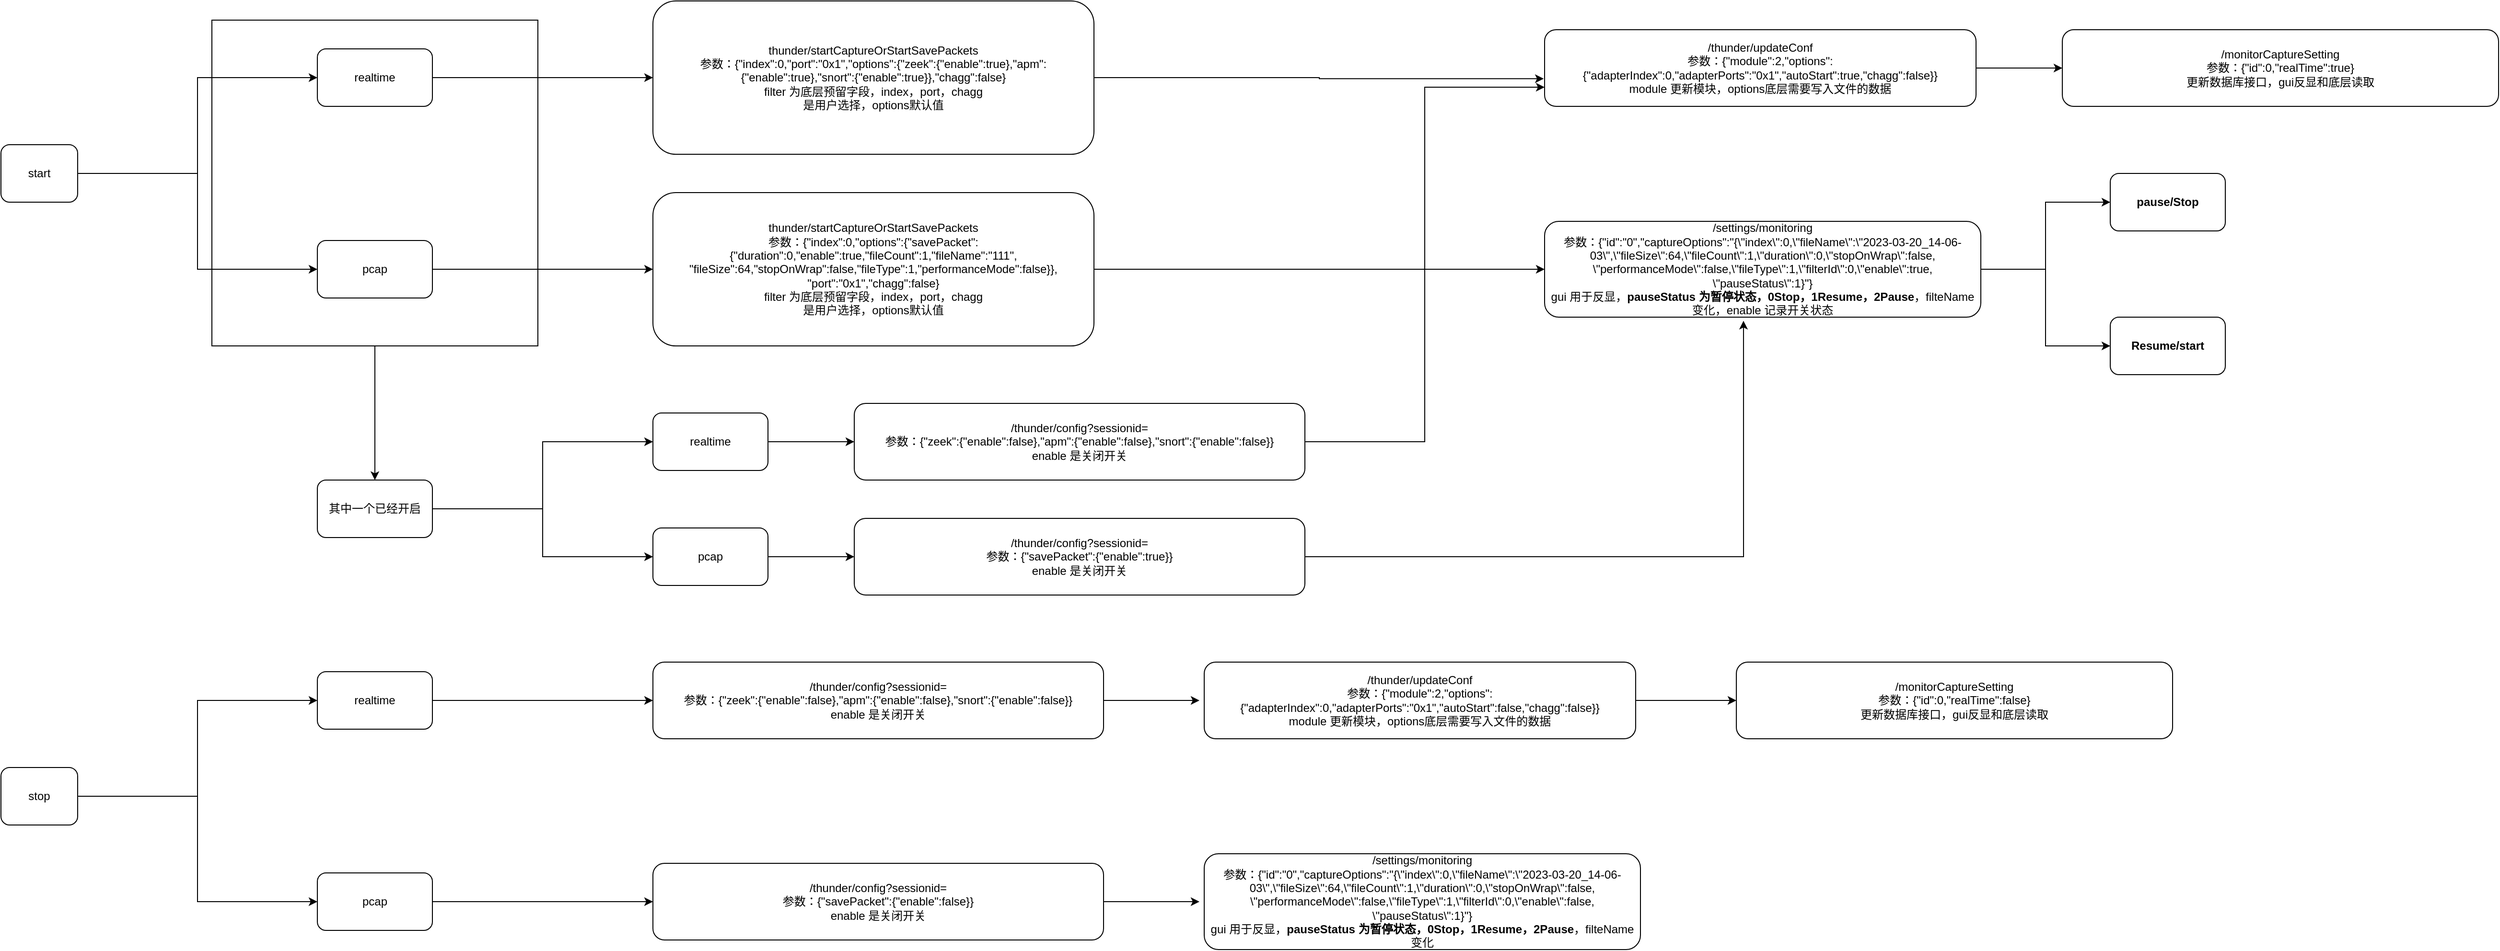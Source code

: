 <mxfile version="21.0.8" type="github">
  <diagram name="第 1 页" id="jvtiP2zmfGhM44auGgzO">
    <mxGraphModel dx="1509" dy="4112" grid="1" gridSize="10" guides="1" tooltips="1" connect="1" arrows="1" fold="1" page="1" pageScale="1" pageWidth="4681" pageHeight="3300" math="0" shadow="0">
      <root>
        <mxCell id="0" />
        <mxCell id="1" parent="0" />
        <mxCell id="kvj7BzMSsoO9JfrWoFW5-56" style="edgeStyle=orthogonalEdgeStyle;rounded=0;orthogonalLoop=1;jettySize=auto;html=1;entryX=0.5;entryY=0;entryDx=0;entryDy=0;" edge="1" parent="1" source="kvj7BzMSsoO9JfrWoFW5-37" target="kvj7BzMSsoO9JfrWoFW5-57">
          <mxGeometry relative="1" as="geometry">
            <mxPoint x="580" y="470" as="targetPoint" />
          </mxGeometry>
        </mxCell>
        <mxCell id="kvj7BzMSsoO9JfrWoFW5-37" value="" style="whiteSpace=wrap;html=1;aspect=fixed;" vertex="1" parent="1">
          <mxGeometry x="380" y="-10" width="340" height="340" as="geometry" />
        </mxCell>
        <mxCell id="kvj7BzMSsoO9JfrWoFW5-32" style="edgeStyle=orthogonalEdgeStyle;rounded=0;orthogonalLoop=1;jettySize=auto;html=1;entryX=0;entryY=0.5;entryDx=0;entryDy=0;" edge="1" parent="1" source="kvj7BzMSsoO9JfrWoFW5-7" target="kvj7BzMSsoO9JfrWoFW5-10">
          <mxGeometry relative="1" as="geometry" />
        </mxCell>
        <mxCell id="kvj7BzMSsoO9JfrWoFW5-33" style="edgeStyle=orthogonalEdgeStyle;rounded=0;orthogonalLoop=1;jettySize=auto;html=1;entryX=0;entryY=0.5;entryDx=0;entryDy=0;" edge="1" parent="1" source="kvj7BzMSsoO9JfrWoFW5-7" target="kvj7BzMSsoO9JfrWoFW5-11">
          <mxGeometry relative="1" as="geometry" />
        </mxCell>
        <mxCell id="kvj7BzMSsoO9JfrWoFW5-7" value="start" style="rounded=1;whiteSpace=wrap;html=1;" vertex="1" parent="1">
          <mxGeometry x="160" y="120" width="80" height="60" as="geometry" />
        </mxCell>
        <mxCell id="kvj7BzMSsoO9JfrWoFW5-18" style="edgeStyle=orthogonalEdgeStyle;rounded=0;orthogonalLoop=1;jettySize=auto;html=1;entryX=0;entryY=0.5;entryDx=0;entryDy=0;" edge="1" parent="1" source="kvj7BzMSsoO9JfrWoFW5-10" target="kvj7BzMSsoO9JfrWoFW5-15">
          <mxGeometry relative="1" as="geometry" />
        </mxCell>
        <mxCell id="kvj7BzMSsoO9JfrWoFW5-10" value="realtime" style="rounded=1;whiteSpace=wrap;html=1;" vertex="1" parent="1">
          <mxGeometry x="490" y="20" width="120" height="60" as="geometry" />
        </mxCell>
        <mxCell id="kvj7BzMSsoO9JfrWoFW5-30" style="edgeStyle=orthogonalEdgeStyle;rounded=0;orthogonalLoop=1;jettySize=auto;html=1;" edge="1" parent="1" source="kvj7BzMSsoO9JfrWoFW5-11" target="kvj7BzMSsoO9JfrWoFW5-22">
          <mxGeometry relative="1" as="geometry" />
        </mxCell>
        <mxCell id="kvj7BzMSsoO9JfrWoFW5-11" value="pcap" style="rounded=1;whiteSpace=wrap;html=1;" vertex="1" parent="1">
          <mxGeometry x="490" y="220" width="120" height="60" as="geometry" />
        </mxCell>
        <mxCell id="kvj7BzMSsoO9JfrWoFW5-75" style="edgeStyle=orthogonalEdgeStyle;rounded=0;orthogonalLoop=1;jettySize=auto;html=1;entryX=-0.002;entryY=0.639;entryDx=0;entryDy=0;entryPerimeter=0;" edge="1" parent="1" source="kvj7BzMSsoO9JfrWoFW5-15" target="kvj7BzMSsoO9JfrWoFW5-16">
          <mxGeometry relative="1" as="geometry">
            <mxPoint x="1750" y="50" as="targetPoint" />
          </mxGeometry>
        </mxCell>
        <mxCell id="kvj7BzMSsoO9JfrWoFW5-15" value="thunder/startCaptureOrStartSavePackets&lt;br&gt;参数：{&quot;index&quot;:0,&quot;port&quot;:&quot;0x1&quot;,&quot;options&quot;:{&quot;zeek&quot;:{&quot;enable&quot;:true},&quot;apm&quot;:{&quot;enable&quot;:true},&quot;snort&quot;:{&quot;enable&quot;:true}},&quot;chagg&quot;:false}&lt;br&gt;filter 为底层预留字段，index，port，chagg&lt;br&gt;是用户选择，options默认值" style="rounded=1;whiteSpace=wrap;html=1;" vertex="1" parent="1">
          <mxGeometry x="840" y="-30" width="460" height="160" as="geometry" />
        </mxCell>
        <mxCell id="kvj7BzMSsoO9JfrWoFW5-76" style="edgeStyle=orthogonalEdgeStyle;rounded=0;orthogonalLoop=1;jettySize=auto;html=1;" edge="1" parent="1" source="kvj7BzMSsoO9JfrWoFW5-16" target="kvj7BzMSsoO9JfrWoFW5-17">
          <mxGeometry relative="1" as="geometry" />
        </mxCell>
        <mxCell id="kvj7BzMSsoO9JfrWoFW5-16" value="/thunder/updateConf&lt;br&gt;参数：{&quot;module&quot;:2,&quot;options&quot;:{&quot;adapterIndex&quot;:0,&quot;adapterPorts&quot;:&quot;0x1&quot;,&quot;autoStart&quot;:true,&quot;chagg&quot;:false}}&lt;br&gt;module 更新模块，options底层需要写入文件的数据" style="rounded=1;whiteSpace=wrap;html=1;" vertex="1" parent="1">
          <mxGeometry x="1770" width="450" height="80" as="geometry" />
        </mxCell>
        <mxCell id="kvj7BzMSsoO9JfrWoFW5-17" value="/monitorCaptureSetting&lt;br&gt;参数：{&quot;id&quot;:0,&quot;realTime&quot;:true}&lt;br&gt;更新数据库接口，gui反显和底层读取" style="rounded=1;whiteSpace=wrap;html=1;" vertex="1" parent="1">
          <mxGeometry x="2310" width="455" height="80" as="geometry" />
        </mxCell>
        <mxCell id="kvj7BzMSsoO9JfrWoFW5-80" style="edgeStyle=orthogonalEdgeStyle;rounded=0;orthogonalLoop=1;jettySize=auto;html=1;" edge="1" parent="1" source="kvj7BzMSsoO9JfrWoFW5-21" target="kvj7BzMSsoO9JfrWoFW5-78">
          <mxGeometry relative="1" as="geometry" />
        </mxCell>
        <mxCell id="kvj7BzMSsoO9JfrWoFW5-83" style="edgeStyle=orthogonalEdgeStyle;rounded=0;orthogonalLoop=1;jettySize=auto;html=1;entryX=0;entryY=0.5;entryDx=0;entryDy=0;" edge="1" parent="1" source="kvj7BzMSsoO9JfrWoFW5-21" target="kvj7BzMSsoO9JfrWoFW5-79">
          <mxGeometry relative="1" as="geometry" />
        </mxCell>
        <mxCell id="kvj7BzMSsoO9JfrWoFW5-21" value="/settings/monitoring&lt;br&gt;参数：{&quot;id&quot;:&quot;0&quot;,&quot;captureOptions&quot;:&quot;{\&quot;index\&quot;:0,\&quot;fileName\&quot;:\&quot;2023-03-20_14-06-03\&quot;,\&quot;fileSize\&quot;:64,\&quot;fileCount\&quot;:1,\&quot;duration\&quot;:0,\&quot;stopOnWrap\&quot;:false,&lt;br&gt;\&quot;performanceMode\&quot;:false,\&quot;fileType\&quot;:1,\&quot;filterId\&quot;:0,\&quot;enable\&quot;:true,&lt;br&gt;\&quot;pauseStatus\&quot;:1}&quot;}&lt;br&gt;gui 用于反显，&lt;b&gt;pauseStatus 为暂停状态，0Stop，1Resume，2Pause&lt;/b&gt;，filteName变化，enable 记录开关状态" style="rounded=1;whiteSpace=wrap;html=1;" vertex="1" parent="1">
          <mxGeometry x="1770" y="200" width="455" height="100" as="geometry" />
        </mxCell>
        <mxCell id="kvj7BzMSsoO9JfrWoFW5-72" style="edgeStyle=orthogonalEdgeStyle;rounded=0;orthogonalLoop=1;jettySize=auto;html=1;entryX=0;entryY=0.5;entryDx=0;entryDy=0;" edge="1" parent="1" source="kvj7BzMSsoO9JfrWoFW5-22" target="kvj7BzMSsoO9JfrWoFW5-21">
          <mxGeometry relative="1" as="geometry" />
        </mxCell>
        <mxCell id="kvj7BzMSsoO9JfrWoFW5-22" value="thunder/startCaptureOrStartSavePackets&lt;br&gt;参数：{&quot;index&quot;:0,&quot;options&quot;:{&quot;savePacket&quot;:{&quot;duration&quot;:0,&quot;enable&quot;:true,&quot;fileCount&quot;:1,&quot;fileName&quot;:&quot;111&quot;,&lt;br&gt;&quot;fileSize&quot;:64,&quot;stopOnWrap&quot;:false,&quot;fileType&quot;:1,&quot;performanceMode&quot;:false}},&lt;br&gt;&quot;port&quot;:&quot;0x1&quot;,&quot;chagg&quot;:false}&lt;br&gt;filter 为底层预留字段，index，port，chagg&lt;br&gt;是用户选择，options默认值" style="rounded=1;whiteSpace=wrap;html=1;" vertex="1" parent="1">
          <mxGeometry x="840" y="170" width="460" height="160" as="geometry" />
        </mxCell>
        <mxCell id="kvj7BzMSsoO9JfrWoFW5-48" style="edgeStyle=orthogonalEdgeStyle;rounded=0;orthogonalLoop=1;jettySize=auto;html=1;" edge="1" parent="1" source="kvj7BzMSsoO9JfrWoFW5-24">
          <mxGeometry relative="1" as="geometry">
            <mxPoint x="1410" y="910" as="targetPoint" />
          </mxGeometry>
        </mxCell>
        <mxCell id="kvj7BzMSsoO9JfrWoFW5-24" value="/thunder/config?sessionid=&lt;br&gt;参数：{&quot;savePacket&quot;:{&quot;enable&quot;:false}}&lt;br&gt;enable 是关闭开关" style="rounded=1;whiteSpace=wrap;html=1;" vertex="1" parent="1">
          <mxGeometry x="840" y="870" width="470" height="80" as="geometry" />
        </mxCell>
        <mxCell id="kvj7BzMSsoO9JfrWoFW5-47" style="edgeStyle=orthogonalEdgeStyle;rounded=0;orthogonalLoop=1;jettySize=auto;html=1;" edge="1" parent="1" source="kvj7BzMSsoO9JfrWoFW5-25">
          <mxGeometry relative="1" as="geometry">
            <mxPoint x="1410" y="700" as="targetPoint" />
          </mxGeometry>
        </mxCell>
        <mxCell id="kvj7BzMSsoO9JfrWoFW5-25" value="/thunder/config?sessionid=&lt;br&gt;参数：{&quot;zeek&quot;:{&quot;enable&quot;:false},&quot;apm&quot;:{&quot;enable&quot;:false},&quot;snort&quot;:{&quot;enable&quot;:false}}&lt;br&gt;enable 是关闭开关" style="rounded=1;whiteSpace=wrap;html=1;" vertex="1" parent="1">
          <mxGeometry x="840" y="660" width="470" height="80" as="geometry" />
        </mxCell>
        <mxCell id="kvj7BzMSsoO9JfrWoFW5-49" style="edgeStyle=orthogonalEdgeStyle;rounded=0;orthogonalLoop=1;jettySize=auto;html=1;entryX=0;entryY=0.5;entryDx=0;entryDy=0;" edge="1" parent="1" source="kvj7BzMSsoO9JfrWoFW5-27" target="kvj7BzMSsoO9JfrWoFW5-28">
          <mxGeometry relative="1" as="geometry" />
        </mxCell>
        <mxCell id="kvj7BzMSsoO9JfrWoFW5-27" value="/thunder/updateConf&lt;br&gt;参数：{&quot;module&quot;:2,&quot;options&quot;:{&quot;adapterIndex&quot;:0,&quot;adapterPorts&quot;:&quot;0x1&quot;,&quot;autoStart&quot;:false,&quot;chagg&quot;:false}}&lt;br&gt;module 更新模块，options底层需要写入文件的数据" style="rounded=1;whiteSpace=wrap;html=1;" vertex="1" parent="1">
          <mxGeometry x="1415" y="660" width="450" height="80" as="geometry" />
        </mxCell>
        <mxCell id="kvj7BzMSsoO9JfrWoFW5-28" value="/monitorCaptureSetting&lt;br&gt;参数：{&quot;id&quot;:0,&quot;realTime&quot;:false}&lt;br&gt;更新数据库接口，gui反显和底层读取" style="rounded=1;whiteSpace=wrap;html=1;" vertex="1" parent="1">
          <mxGeometry x="1970" y="660" width="455" height="80" as="geometry" />
        </mxCell>
        <mxCell id="kvj7BzMSsoO9JfrWoFW5-29" value="/settings/monitoring&lt;br&gt;参数：{&quot;id&quot;:&quot;0&quot;,&quot;captureOptions&quot;:&quot;{\&quot;index\&quot;:0,\&quot;fileName\&quot;:\&quot;2023-03-20_14-06-03\&quot;,\&quot;fileSize\&quot;:64,\&quot;fileCount\&quot;:1,\&quot;duration\&quot;:0,\&quot;stopOnWrap\&quot;:false,&lt;br&gt;\&quot;performanceMode\&quot;:false,\&quot;fileType\&quot;:1,\&quot;filterId\&quot;:0,\&quot;enable\&quot;:false,&lt;br&gt;\&quot;pauseStatus\&quot;:1}&quot;}&lt;br&gt;gui 用于反显，&lt;b&gt;pauseStatus 为暂停状态，0Stop，1Resume，2Pause&lt;/b&gt;，filteName变化" style="rounded=1;whiteSpace=wrap;html=1;" vertex="1" parent="1">
          <mxGeometry x="1415" y="860" width="455" height="100" as="geometry" />
        </mxCell>
        <mxCell id="kvj7BzMSsoO9JfrWoFW5-42" style="edgeStyle=orthogonalEdgeStyle;rounded=0;orthogonalLoop=1;jettySize=auto;html=1;entryX=0;entryY=0.5;entryDx=0;entryDy=0;" edge="1" parent="1" source="kvj7BzMSsoO9JfrWoFW5-39" target="kvj7BzMSsoO9JfrWoFW5-40">
          <mxGeometry relative="1" as="geometry" />
        </mxCell>
        <mxCell id="kvj7BzMSsoO9JfrWoFW5-44" style="edgeStyle=orthogonalEdgeStyle;rounded=0;orthogonalLoop=1;jettySize=auto;html=1;entryX=0;entryY=0.5;entryDx=0;entryDy=0;" edge="1" parent="1" source="kvj7BzMSsoO9JfrWoFW5-39" target="kvj7BzMSsoO9JfrWoFW5-41">
          <mxGeometry relative="1" as="geometry" />
        </mxCell>
        <mxCell id="kvj7BzMSsoO9JfrWoFW5-39" value="stop" style="rounded=1;whiteSpace=wrap;html=1;" vertex="1" parent="1">
          <mxGeometry x="160" y="770" width="80" height="60" as="geometry" />
        </mxCell>
        <mxCell id="kvj7BzMSsoO9JfrWoFW5-45" style="edgeStyle=orthogonalEdgeStyle;rounded=0;orthogonalLoop=1;jettySize=auto;html=1;" edge="1" parent="1" source="kvj7BzMSsoO9JfrWoFW5-40" target="kvj7BzMSsoO9JfrWoFW5-25">
          <mxGeometry relative="1" as="geometry" />
        </mxCell>
        <mxCell id="kvj7BzMSsoO9JfrWoFW5-40" value="realtime" style="rounded=1;whiteSpace=wrap;html=1;" vertex="1" parent="1">
          <mxGeometry x="490" y="670" width="120" height="60" as="geometry" />
        </mxCell>
        <mxCell id="kvj7BzMSsoO9JfrWoFW5-46" style="edgeStyle=orthogonalEdgeStyle;rounded=0;orthogonalLoop=1;jettySize=auto;html=1;" edge="1" parent="1" source="kvj7BzMSsoO9JfrWoFW5-41" target="kvj7BzMSsoO9JfrWoFW5-24">
          <mxGeometry relative="1" as="geometry" />
        </mxCell>
        <mxCell id="kvj7BzMSsoO9JfrWoFW5-41" value="pcap" style="rounded=1;whiteSpace=wrap;html=1;" vertex="1" parent="1">
          <mxGeometry x="490" y="880" width="120" height="60" as="geometry" />
        </mxCell>
        <mxCell id="kvj7BzMSsoO9JfrWoFW5-68" style="edgeStyle=orthogonalEdgeStyle;rounded=0;orthogonalLoop=1;jettySize=auto;html=1;entryX=0;entryY=0.5;entryDx=0;entryDy=0;" edge="1" parent="1" source="kvj7BzMSsoO9JfrWoFW5-57" target="kvj7BzMSsoO9JfrWoFW5-59">
          <mxGeometry relative="1" as="geometry" />
        </mxCell>
        <mxCell id="kvj7BzMSsoO9JfrWoFW5-69" style="edgeStyle=orthogonalEdgeStyle;rounded=0;orthogonalLoop=1;jettySize=auto;html=1;entryX=0;entryY=0.5;entryDx=0;entryDy=0;" edge="1" parent="1" source="kvj7BzMSsoO9JfrWoFW5-57" target="kvj7BzMSsoO9JfrWoFW5-58">
          <mxGeometry relative="1" as="geometry" />
        </mxCell>
        <mxCell id="kvj7BzMSsoO9JfrWoFW5-57" value="其中一个已经开启" style="rounded=1;whiteSpace=wrap;html=1;" vertex="1" parent="1">
          <mxGeometry x="490" y="470" width="120" height="60" as="geometry" />
        </mxCell>
        <mxCell id="kvj7BzMSsoO9JfrWoFW5-70" style="edgeStyle=orthogonalEdgeStyle;rounded=0;orthogonalLoop=1;jettySize=auto;html=1;entryX=0;entryY=0.5;entryDx=0;entryDy=0;" edge="1" parent="1" source="kvj7BzMSsoO9JfrWoFW5-58" target="kvj7BzMSsoO9JfrWoFW5-62">
          <mxGeometry relative="1" as="geometry" />
        </mxCell>
        <mxCell id="kvj7BzMSsoO9JfrWoFW5-58" value="realtime" style="rounded=1;whiteSpace=wrap;html=1;" vertex="1" parent="1">
          <mxGeometry x="840" y="400" width="120" height="60" as="geometry" />
        </mxCell>
        <mxCell id="kvj7BzMSsoO9JfrWoFW5-71" style="edgeStyle=orthogonalEdgeStyle;rounded=0;orthogonalLoop=1;jettySize=auto;html=1;entryX=0;entryY=0.5;entryDx=0;entryDy=0;" edge="1" parent="1" source="kvj7BzMSsoO9JfrWoFW5-59" target="kvj7BzMSsoO9JfrWoFW5-60">
          <mxGeometry relative="1" as="geometry" />
        </mxCell>
        <mxCell id="kvj7BzMSsoO9JfrWoFW5-59" value="pcap" style="rounded=1;whiteSpace=wrap;html=1;" vertex="1" parent="1">
          <mxGeometry x="840" y="520" width="120" height="60" as="geometry" />
        </mxCell>
        <mxCell id="kvj7BzMSsoO9JfrWoFW5-73" style="edgeStyle=orthogonalEdgeStyle;rounded=0;orthogonalLoop=1;jettySize=auto;html=1;entryX=0.456;entryY=1.038;entryDx=0;entryDy=0;entryPerimeter=0;" edge="1" parent="1" source="kvj7BzMSsoO9JfrWoFW5-60" target="kvj7BzMSsoO9JfrWoFW5-21">
          <mxGeometry relative="1" as="geometry" />
        </mxCell>
        <mxCell id="kvj7BzMSsoO9JfrWoFW5-60" value="/thunder/config?sessionid=&lt;br&gt;参数：{&quot;savePacket&quot;:{&quot;enable&quot;:true}}&lt;br&gt;enable 是关闭开关" style="rounded=1;whiteSpace=wrap;html=1;" vertex="1" parent="1">
          <mxGeometry x="1050" y="510" width="470" height="80" as="geometry" />
        </mxCell>
        <mxCell id="kvj7BzMSsoO9JfrWoFW5-74" style="edgeStyle=orthogonalEdgeStyle;rounded=0;orthogonalLoop=1;jettySize=auto;html=1;entryX=0;entryY=0.75;entryDx=0;entryDy=0;" edge="1" parent="1" source="kvj7BzMSsoO9JfrWoFW5-62" target="kvj7BzMSsoO9JfrWoFW5-16">
          <mxGeometry relative="1" as="geometry" />
        </mxCell>
        <mxCell id="kvj7BzMSsoO9JfrWoFW5-62" value="/thunder/config?sessionid=&lt;br&gt;参数：{&quot;zeek&quot;:{&quot;enable&quot;:false},&quot;apm&quot;:{&quot;enable&quot;:false},&quot;snort&quot;:{&quot;enable&quot;:false}}&lt;br&gt;enable 是关闭开关" style="rounded=1;whiteSpace=wrap;html=1;" vertex="1" parent="1">
          <mxGeometry x="1050" y="390" width="470" height="80" as="geometry" />
        </mxCell>
        <mxCell id="kvj7BzMSsoO9JfrWoFW5-78" value="&lt;b style=&quot;border-color: var(--border-color);&quot;&gt;pause/Stop&lt;/b&gt;" style="rounded=1;whiteSpace=wrap;html=1;" vertex="1" parent="1">
          <mxGeometry x="2360" y="150" width="120" height="60" as="geometry" />
        </mxCell>
        <mxCell id="kvj7BzMSsoO9JfrWoFW5-79" value="&lt;b&gt;Resume/start&lt;/b&gt;" style="rounded=1;whiteSpace=wrap;html=1;" vertex="1" parent="1">
          <mxGeometry x="2360" y="300" width="120" height="60" as="geometry" />
        </mxCell>
      </root>
    </mxGraphModel>
  </diagram>
</mxfile>

